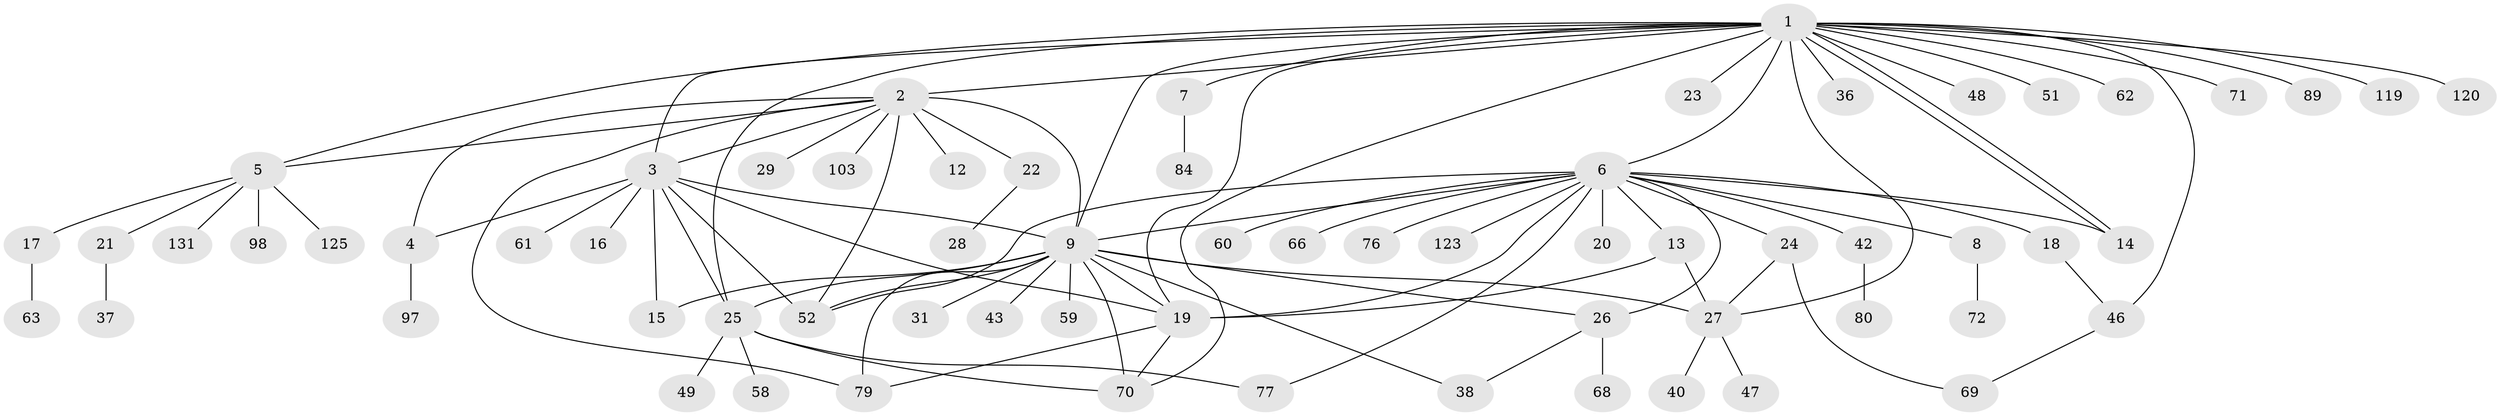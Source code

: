 // original degree distribution, {28: 0.007518796992481203, 14: 0.015037593984962405, 8: 0.022556390977443608, 3: 0.13533834586466165, 9: 0.015037593984962405, 17: 0.007518796992481203, 2: 0.16541353383458646, 4: 0.03007518796992481, 12: 0.007518796992481203, 1: 0.5338345864661654, 5: 0.05263157894736842, 7: 0.007518796992481203}
// Generated by graph-tools (version 1.1) at 2025/14/03/09/25 04:14:40]
// undirected, 66 vertices, 96 edges
graph export_dot {
graph [start="1"]
  node [color=gray90,style=filled];
  1;
  2;
  3 [super="+30+10"];
  4;
  5 [super="+65+85"];
  6;
  7;
  8 [super="+114+86"];
  9 [super="+11+53+56"];
  12;
  13;
  14 [super="+73"];
  15;
  16;
  17;
  18;
  19 [super="+110+34+39"];
  20 [super="+122+35"];
  21;
  22;
  23 [super="+33"];
  24;
  25 [super="+32+106"];
  26 [super="+44"];
  27 [super="+133+81+74+57+55"];
  28;
  29;
  31;
  36;
  37;
  38 [super="+91"];
  40;
  42;
  43;
  46 [super="+50+54"];
  47;
  48;
  49;
  51;
  52 [super="+75+104+128+67"];
  58 [super="+90+124"];
  59;
  60;
  61;
  62;
  63;
  66;
  68;
  69;
  70 [super="+88+78"];
  71;
  72;
  76;
  77;
  79;
  80 [super="+126"];
  84;
  89;
  97;
  98;
  103;
  119;
  120;
  123;
  125;
  131;
  1 -- 2;
  1 -- 3;
  1 -- 5;
  1 -- 6;
  1 -- 7;
  1 -- 9 [weight=3];
  1 -- 14 [weight=2];
  1 -- 14;
  1 -- 19;
  1 -- 23;
  1 -- 25 [weight=2];
  1 -- 36;
  1 -- 46 [weight=2];
  1 -- 48;
  1 -- 51;
  1 -- 62;
  1 -- 70;
  1 -- 71;
  1 -- 89;
  1 -- 119;
  1 -- 120;
  1 -- 27;
  2 -- 4;
  2 -- 5;
  2 -- 9 [weight=3];
  2 -- 12;
  2 -- 22;
  2 -- 29;
  2 -- 52 [weight=2];
  2 -- 79;
  2 -- 103;
  2 -- 3;
  3 -- 9 [weight=2];
  3 -- 61;
  3 -- 25;
  3 -- 52;
  3 -- 19 [weight=2];
  3 -- 16;
  3 -- 4;
  3 -- 15;
  4 -- 97;
  5 -- 17;
  5 -- 21;
  5 -- 98;
  5 -- 125;
  5 -- 131;
  6 -- 8;
  6 -- 9;
  6 -- 13;
  6 -- 18;
  6 -- 20;
  6 -- 24;
  6 -- 26;
  6 -- 42;
  6 -- 60;
  6 -- 66;
  6 -- 76;
  6 -- 77;
  6 -- 123;
  6 -- 52;
  6 -- 19;
  6 -- 14;
  7 -- 84;
  8 -- 72;
  9 -- 26;
  9 -- 43;
  9 -- 25 [weight=2];
  9 -- 38;
  9 -- 70 [weight=2];
  9 -- 79;
  9 -- 15;
  9 -- 31;
  9 -- 52;
  9 -- 19;
  9 -- 59;
  9 -- 27;
  13 -- 27;
  13 -- 19;
  17 -- 63;
  18 -- 46;
  19 -- 79;
  19 -- 70;
  21 -- 37;
  22 -- 28;
  24 -- 27;
  24 -- 69;
  25 -- 70;
  25 -- 77;
  25 -- 49;
  25 -- 58;
  26 -- 38;
  26 -- 68;
  27 -- 40;
  27 -- 47;
  42 -- 80;
  46 -- 69;
}
